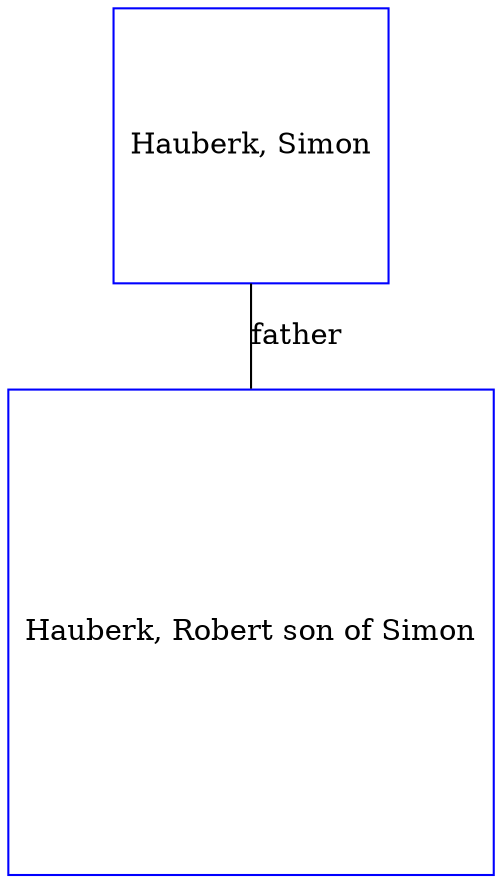 digraph D {
    edge [dir=none];    node [shape=box];    "009333"   [label="Hauberk, Simon", shape=box, regular=1, color="blue"] ;
"009332"   [label="Hauberk, Robert son of Simon", shape=box, regular=1, color="blue"] ;
009333->009332 [label="father",arrowsize=0.0]; 
}